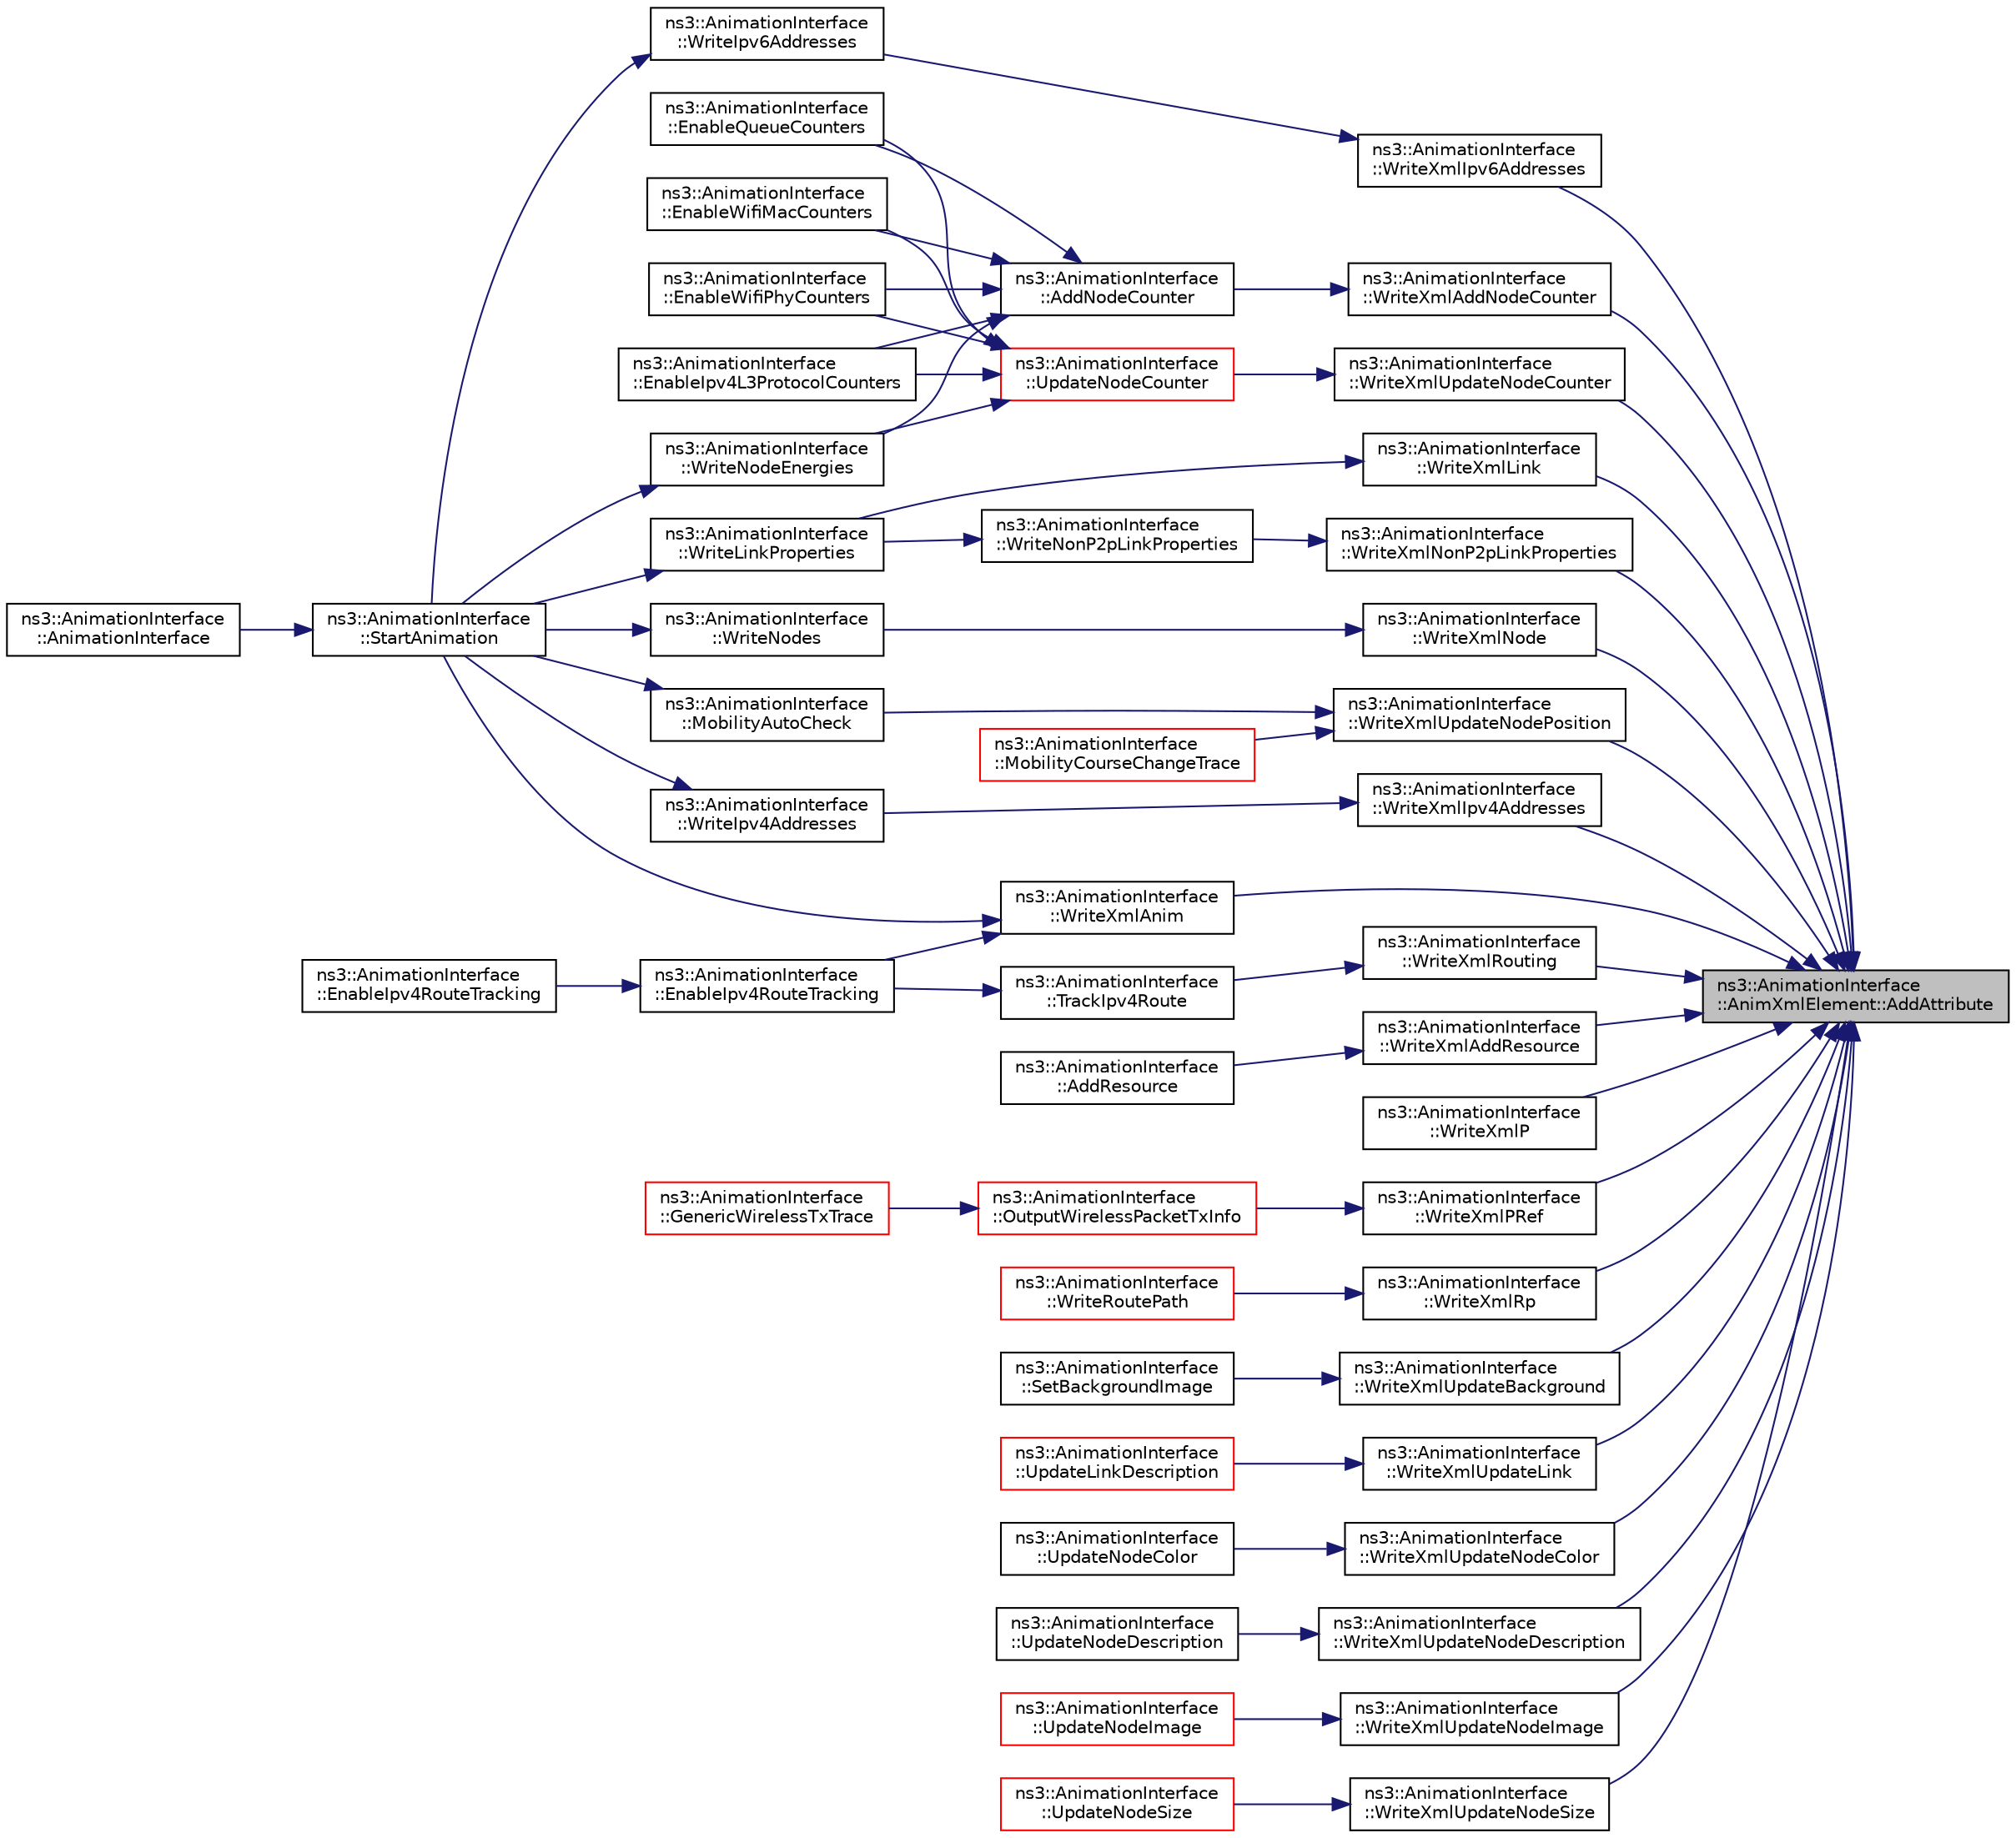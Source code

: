 digraph "ns3::AnimationInterface::AnimXmlElement::AddAttribute"
{
 // LATEX_PDF_SIZE
  edge [fontname="Helvetica",fontsize="10",labelfontname="Helvetica",labelfontsize="10"];
  node [fontname="Helvetica",fontsize="10",shape=record];
  rankdir="RL";
  Node1 [label="ns3::AnimationInterface\l::AnimXmlElement::AddAttribute",height=0.2,width=0.4,color="black", fillcolor="grey75", style="filled", fontcolor="black",tooltip="Add attribute function."];
  Node1 -> Node2 [dir="back",color="midnightblue",fontsize="10",style="solid",fontname="Helvetica"];
  Node2 [label="ns3::AnimationInterface\l::WriteXmlAddNodeCounter",height=0.2,width=0.4,color="black", fillcolor="white", style="filled",URL="$classns3_1_1_animation_interface.html#a417a6692c50cfcf2e36848b4a93fbe89",tooltip="Write XML add node counter function."];
  Node2 -> Node3 [dir="back",color="midnightblue",fontsize="10",style="solid",fontname="Helvetica"];
  Node3 [label="ns3::AnimationInterface\l::AddNodeCounter",height=0.2,width=0.4,color="black", fillcolor="white", style="filled",URL="$classns3_1_1_animation_interface.html#a09a8ba111fec10ad13f1d6ea6b5f71a1",tooltip="Setup a node counter."];
  Node3 -> Node4 [dir="back",color="midnightblue",fontsize="10",style="solid",fontname="Helvetica"];
  Node4 [label="ns3::AnimationInterface\l::EnableIpv4L3ProtocolCounters",height=0.2,width=0.4,color="black", fillcolor="white", style="filled",URL="$classns3_1_1_animation_interface.html#a4c348971ef3ec69828cf81ecb6dea2c4",tooltip="Enable tracking of Ipv4 L3 Protocol Counters such as Tx, Rx, Drop."];
  Node3 -> Node5 [dir="back",color="midnightblue",fontsize="10",style="solid",fontname="Helvetica"];
  Node5 [label="ns3::AnimationInterface\l::EnableQueueCounters",height=0.2,width=0.4,color="black", fillcolor="white", style="filled",URL="$classns3_1_1_animation_interface.html#ae521d5b7b73a3dbc990d8660a2f978a9",tooltip="Enable tracking of Queue Counters such as Enqueue, Dequeue, Queue Drops."];
  Node3 -> Node6 [dir="back",color="midnightblue",fontsize="10",style="solid",fontname="Helvetica"];
  Node6 [label="ns3::AnimationInterface\l::EnableWifiMacCounters",height=0.2,width=0.4,color="black", fillcolor="white", style="filled",URL="$classns3_1_1_animation_interface.html#aa3c65722df896f7ebd0543bbe8d8be4b",tooltip="Enable tracking of Wifi Mac Counters such as Tx, TxDrop, Rx, RxDrop."];
  Node3 -> Node7 [dir="back",color="midnightblue",fontsize="10",style="solid",fontname="Helvetica"];
  Node7 [label="ns3::AnimationInterface\l::EnableWifiPhyCounters",height=0.2,width=0.4,color="black", fillcolor="white", style="filled",URL="$classns3_1_1_animation_interface.html#a9e0e3d4c754d00f9f2030a35a664ee26",tooltip="Enable tracking of Wifi Phy Counters such as TxDrop, RxDrop."];
  Node3 -> Node8 [dir="back",color="midnightblue",fontsize="10",style="solid",fontname="Helvetica"];
  Node8 [label="ns3::AnimationInterface\l::WriteNodeEnergies",height=0.2,width=0.4,color="black", fillcolor="white", style="filled",URL="$classns3_1_1_animation_interface.html#a8a7475d05d49943291911223cc4d4276",tooltip="Write node energies function."];
  Node8 -> Node9 [dir="back",color="midnightblue",fontsize="10",style="solid",fontname="Helvetica"];
  Node9 [label="ns3::AnimationInterface\l::StartAnimation",height=0.2,width=0.4,color="black", fillcolor="white", style="filled",URL="$classns3_1_1_animation_interface.html#aed28bace6b97494e11179766449bb442",tooltip="Start animation function."];
  Node9 -> Node10 [dir="back",color="midnightblue",fontsize="10",style="solid",fontname="Helvetica"];
  Node10 [label="ns3::AnimationInterface\l::AnimationInterface",height=0.2,width=0.4,color="black", fillcolor="white", style="filled",URL="$classns3_1_1_animation_interface.html#a88af7da6eb605ec7e9d8cb3fcc8a6466",tooltip="Constructor."];
  Node1 -> Node11 [dir="back",color="midnightblue",fontsize="10",style="solid",fontname="Helvetica"];
  Node11 [label="ns3::AnimationInterface\l::WriteXmlAddResource",height=0.2,width=0.4,color="black", fillcolor="white", style="filled",URL="$classns3_1_1_animation_interface.html#a46d988e3ecd62c38ac52d91d9e90bf43",tooltip="Write XML add resource function."];
  Node11 -> Node12 [dir="back",color="midnightblue",fontsize="10",style="solid",fontname="Helvetica"];
  Node12 [label="ns3::AnimationInterface\l::AddResource",height=0.2,width=0.4,color="black", fillcolor="white", style="filled",URL="$classns3_1_1_animation_interface.html#a86f0418d9272700c196c7843a196558b",tooltip="Add a resource such as the path to an image file."];
  Node1 -> Node13 [dir="back",color="midnightblue",fontsize="10",style="solid",fontname="Helvetica"];
  Node13 [label="ns3::AnimationInterface\l::WriteXmlAnim",height=0.2,width=0.4,color="black", fillcolor="white", style="filled",URL="$classns3_1_1_animation_interface.html#a85f0c329f436169ad81b3a861b66e65b",tooltip="Write XML anim function."];
  Node13 -> Node14 [dir="back",color="midnightblue",fontsize="10",style="solid",fontname="Helvetica"];
  Node14 [label="ns3::AnimationInterface\l::EnableIpv4RouteTracking",height=0.2,width=0.4,color="black", fillcolor="white", style="filled",URL="$classns3_1_1_animation_interface.html#a98e4bbb60184f59a5643b61aaa7a25a3",tooltip="Enable tracking of the Ipv4 routing table for all Nodes."];
  Node14 -> Node15 [dir="back",color="midnightblue",fontsize="10",style="solid",fontname="Helvetica"];
  Node15 [label="ns3::AnimationInterface\l::EnableIpv4RouteTracking",height=0.2,width=0.4,color="black", fillcolor="white", style="filled",URL="$classns3_1_1_animation_interface.html#a619ed6b1b95f1f9d70805376229253d1",tooltip="Enable tracking of the Ipv4 routing table for a set of Nodes."];
  Node13 -> Node9 [dir="back",color="midnightblue",fontsize="10",style="solid",fontname="Helvetica"];
  Node1 -> Node16 [dir="back",color="midnightblue",fontsize="10",style="solid",fontname="Helvetica"];
  Node16 [label="ns3::AnimationInterface\l::WriteXmlIpv4Addresses",height=0.2,width=0.4,color="black", fillcolor="white", style="filled",URL="$classns3_1_1_animation_interface.html#abbb985d4e30f28a14a68db52d4c5caf0",tooltip="Write XML Ipv4 addresses function."];
  Node16 -> Node17 [dir="back",color="midnightblue",fontsize="10",style="solid",fontname="Helvetica"];
  Node17 [label="ns3::AnimationInterface\l::WriteIpv4Addresses",height=0.2,width=0.4,color="black", fillcolor="white", style="filled",URL="$classns3_1_1_animation_interface.html#a45b100b1e083fb646479c09448177afa",tooltip="Write IPv4 Addresses function."];
  Node17 -> Node9 [dir="back",color="midnightblue",fontsize="10",style="solid",fontname="Helvetica"];
  Node1 -> Node18 [dir="back",color="midnightblue",fontsize="10",style="solid",fontname="Helvetica"];
  Node18 [label="ns3::AnimationInterface\l::WriteXmlIpv6Addresses",height=0.2,width=0.4,color="black", fillcolor="white", style="filled",URL="$classns3_1_1_animation_interface.html#af4ad6223ac4a80fcf3cbaaa3fba64e15",tooltip="Write XML Ipv6 addresses function."];
  Node18 -> Node19 [dir="back",color="midnightblue",fontsize="10",style="solid",fontname="Helvetica"];
  Node19 [label="ns3::AnimationInterface\l::WriteIpv6Addresses",height=0.2,width=0.4,color="black", fillcolor="white", style="filled",URL="$classns3_1_1_animation_interface.html#ab7d08c1871c6b1c2858d3d536bbdcee2",tooltip="Write IPv6 Addresses function."];
  Node19 -> Node9 [dir="back",color="midnightblue",fontsize="10",style="solid",fontname="Helvetica"];
  Node1 -> Node20 [dir="back",color="midnightblue",fontsize="10",style="solid",fontname="Helvetica"];
  Node20 [label="ns3::AnimationInterface\l::WriteXmlLink",height=0.2,width=0.4,color="black", fillcolor="white", style="filled",URL="$classns3_1_1_animation_interface.html#afc4385b58dc89ec2304f4173d27d168a",tooltip="Write XML link counter function."];
  Node20 -> Node21 [dir="back",color="midnightblue",fontsize="10",style="solid",fontname="Helvetica"];
  Node21 [label="ns3::AnimationInterface\l::WriteLinkProperties",height=0.2,width=0.4,color="black", fillcolor="white", style="filled",URL="$classns3_1_1_animation_interface.html#a458296bfceb6bd8b53b4c9bf38b5fdc7",tooltip="Write link properties function."];
  Node21 -> Node9 [dir="back",color="midnightblue",fontsize="10",style="solid",fontname="Helvetica"];
  Node1 -> Node22 [dir="back",color="midnightblue",fontsize="10",style="solid",fontname="Helvetica"];
  Node22 [label="ns3::AnimationInterface\l::WriteXmlNode",height=0.2,width=0.4,color="black", fillcolor="white", style="filled",URL="$classns3_1_1_animation_interface.html#aad39fa41445e8b8241044ace1c55d773",tooltip="Write XML node function."];
  Node22 -> Node23 [dir="back",color="midnightblue",fontsize="10",style="solid",fontname="Helvetica"];
  Node23 [label="ns3::AnimationInterface\l::WriteNodes",height=0.2,width=0.4,color="black", fillcolor="white", style="filled",URL="$classns3_1_1_animation_interface.html#abf98081f1a5ff14401187b5e135aa6a9",tooltip="Write nodes function."];
  Node23 -> Node9 [dir="back",color="midnightblue",fontsize="10",style="solid",fontname="Helvetica"];
  Node1 -> Node24 [dir="back",color="midnightblue",fontsize="10",style="solid",fontname="Helvetica"];
  Node24 [label="ns3::AnimationInterface\l::WriteXmlNonP2pLinkProperties",height=0.2,width=0.4,color="black", fillcolor="white", style="filled",URL="$classns3_1_1_animation_interface.html#a94c31cf6818ca7ef58571761a5640137",tooltip="Write XML non P2P link properties function."];
  Node24 -> Node25 [dir="back",color="midnightblue",fontsize="10",style="solid",fontname="Helvetica"];
  Node25 [label="ns3::AnimationInterface\l::WriteNonP2pLinkProperties",height=0.2,width=0.4,color="black", fillcolor="white", style="filled",URL="$classns3_1_1_animation_interface.html#a7b7b440a439803c362f86201dd36d091",tooltip="Write non P2P link properties function."];
  Node25 -> Node21 [dir="back",color="midnightblue",fontsize="10",style="solid",fontname="Helvetica"];
  Node1 -> Node26 [dir="back",color="midnightblue",fontsize="10",style="solid",fontname="Helvetica"];
  Node26 [label="ns3::AnimationInterface\l::WriteXmlP",height=0.2,width=0.4,color="black", fillcolor="white", style="filled",URL="$classns3_1_1_animation_interface.html#ae5fa23ae9ef335ae051377d71ed69b88",tooltip="Write XMLP function."];
  Node1 -> Node27 [dir="back",color="midnightblue",fontsize="10",style="solid",fontname="Helvetica"];
  Node27 [label="ns3::AnimationInterface\l::WriteXmlPRef",height=0.2,width=0.4,color="black", fillcolor="white", style="filled",URL="$classns3_1_1_animation_interface.html#a439bf881b558e2aa294c070ed0472e35",tooltip="Write XMLP Ref function."];
  Node27 -> Node28 [dir="back",color="midnightblue",fontsize="10",style="solid",fontname="Helvetica"];
  Node28 [label="ns3::AnimationInterface\l::OutputWirelessPacketTxInfo",height=0.2,width=0.4,color="red", fillcolor="white", style="filled",URL="$classns3_1_1_animation_interface.html#a473fae6007101c1b553231084eff90b3",tooltip="Output wireless packet transmit info."];
  Node28 -> Node29 [dir="back",color="midnightblue",fontsize="10",style="solid",fontname="Helvetica"];
  Node29 [label="ns3::AnimationInterface\l::GenericWirelessTxTrace",height=0.2,width=0.4,color="red", fillcolor="white", style="filled",URL="$classns3_1_1_animation_interface.html#a1a0a1b2f00918cdccb9893f044b73da3",tooltip="Generic wireless transmit trace function."];
  Node1 -> Node41 [dir="back",color="midnightblue",fontsize="10",style="solid",fontname="Helvetica"];
  Node41 [label="ns3::AnimationInterface\l::WriteXmlRouting",height=0.2,width=0.4,color="black", fillcolor="white", style="filled",URL="$classns3_1_1_animation_interface.html#a23e83b186cb58b87dce973c8ee3dd0bb",tooltip="Write XML routing function."];
  Node41 -> Node42 [dir="back",color="midnightblue",fontsize="10",style="solid",fontname="Helvetica"];
  Node42 [label="ns3::AnimationInterface\l::TrackIpv4Route",height=0.2,width=0.4,color="black", fillcolor="white", style="filled",URL="$classns3_1_1_animation_interface.html#a9af10e9e963b8bcd3eae43d63025dac0",tooltip="Track IPv4 router function."];
  Node42 -> Node14 [dir="back",color="midnightblue",fontsize="10",style="solid",fontname="Helvetica"];
  Node1 -> Node43 [dir="back",color="midnightblue",fontsize="10",style="solid",fontname="Helvetica"];
  Node43 [label="ns3::AnimationInterface\l::WriteXmlRp",height=0.2,width=0.4,color="black", fillcolor="white", style="filled",URL="$classns3_1_1_animation_interface.html#aa4bfb211be7de2540f558481d888b033",tooltip="Write XMLRP function."];
  Node43 -> Node44 [dir="back",color="midnightblue",fontsize="10",style="solid",fontname="Helvetica"];
  Node44 [label="ns3::AnimationInterface\l::WriteRoutePath",height=0.2,width=0.4,color="red", fillcolor="white", style="filled",URL="$classns3_1_1_animation_interface.html#a372eeb3ffb6c70549acfe075d1725721",tooltip="Write route path function."];
  Node1 -> Node46 [dir="back",color="midnightblue",fontsize="10",style="solid",fontname="Helvetica"];
  Node46 [label="ns3::AnimationInterface\l::WriteXmlUpdateBackground",height=0.2,width=0.4,color="black", fillcolor="white", style="filled",URL="$classns3_1_1_animation_interface.html#ad1ced65e3b97eb485d40bf6644e843f4",tooltip="Write XML update background function."];
  Node46 -> Node47 [dir="back",color="midnightblue",fontsize="10",style="solid",fontname="Helvetica"];
  Node47 [label="ns3::AnimationInterface\l::SetBackgroundImage",height=0.2,width=0.4,color="black", fillcolor="white", style="filled",URL="$classns3_1_1_animation_interface.html#abe3918b883455cb87fdc89ff7b69ed59",tooltip="Helper function to set the background image."];
  Node1 -> Node48 [dir="back",color="midnightblue",fontsize="10",style="solid",fontname="Helvetica"];
  Node48 [label="ns3::AnimationInterface\l::WriteXmlUpdateLink",height=0.2,width=0.4,color="black", fillcolor="white", style="filled",URL="$classns3_1_1_animation_interface.html#add8c87f28548efdb811b6472225e362c",tooltip="Write XML update link counter function."];
  Node48 -> Node49 [dir="back",color="midnightblue",fontsize="10",style="solid",fontname="Helvetica"];
  Node49 [label="ns3::AnimationInterface\l::UpdateLinkDescription",height=0.2,width=0.4,color="red", fillcolor="white", style="filled",URL="$classns3_1_1_animation_interface.html#a6e85be8d6af4296c0ea3c914c06d5944",tooltip="Helper function to update the description for a link."];
  Node1 -> Node51 [dir="back",color="midnightblue",fontsize="10",style="solid",fontname="Helvetica"];
  Node51 [label="ns3::AnimationInterface\l::WriteXmlUpdateNodeColor",height=0.2,width=0.4,color="black", fillcolor="white", style="filled",URL="$classns3_1_1_animation_interface.html#ab6d84fe55ce16113db56ddb81a4054fa",tooltip="Write XML update node color function."];
  Node51 -> Node52 [dir="back",color="midnightblue",fontsize="10",style="solid",fontname="Helvetica"];
  Node52 [label="ns3::AnimationInterface\l::UpdateNodeColor",height=0.2,width=0.4,color="black", fillcolor="white", style="filled",URL="$classns3_1_1_animation_interface.html#a75ea0f6144a851e84dc698456ffbc945",tooltip="Helper function to update the node color."];
  Node1 -> Node53 [dir="back",color="midnightblue",fontsize="10",style="solid",fontname="Helvetica"];
  Node53 [label="ns3::AnimationInterface\l::WriteXmlUpdateNodeCounter",height=0.2,width=0.4,color="black", fillcolor="white", style="filled",URL="$classns3_1_1_animation_interface.html#a73b7fb0dac81671339eb8130ad157607",tooltip="Write XML update node counter function."];
  Node53 -> Node54 [dir="back",color="midnightblue",fontsize="10",style="solid",fontname="Helvetica"];
  Node54 [label="ns3::AnimationInterface\l::UpdateNodeCounter",height=0.2,width=0.4,color="red", fillcolor="white", style="filled",URL="$classns3_1_1_animation_interface.html#a3a4739fd963384b6e3ded75124c03e15",tooltip="Helper function to update a node's counter referenced by the nodeCounterId."];
  Node54 -> Node4 [dir="back",color="midnightblue",fontsize="10",style="solid",fontname="Helvetica"];
  Node54 -> Node5 [dir="back",color="midnightblue",fontsize="10",style="solid",fontname="Helvetica"];
  Node54 -> Node6 [dir="back",color="midnightblue",fontsize="10",style="solid",fontname="Helvetica"];
  Node54 -> Node7 [dir="back",color="midnightblue",fontsize="10",style="solid",fontname="Helvetica"];
  Node54 -> Node8 [dir="back",color="midnightblue",fontsize="10",style="solid",fontname="Helvetica"];
  Node1 -> Node61 [dir="back",color="midnightblue",fontsize="10",style="solid",fontname="Helvetica"];
  Node61 [label="ns3::AnimationInterface\l::WriteXmlUpdateNodeDescription",height=0.2,width=0.4,color="black", fillcolor="white", style="filled",URL="$classns3_1_1_animation_interface.html#a8f76a390d9011d2effb215d5a4b25490",tooltip="Write XML update node description function."];
  Node61 -> Node62 [dir="back",color="midnightblue",fontsize="10",style="solid",fontname="Helvetica"];
  Node62 [label="ns3::AnimationInterface\l::UpdateNodeDescription",height=0.2,width=0.4,color="black", fillcolor="white", style="filled",URL="$classns3_1_1_animation_interface.html#a093c37cd9802c236d441bcefba436a71",tooltip="Helper function to update the description for a given node."];
  Node1 -> Node63 [dir="back",color="midnightblue",fontsize="10",style="solid",fontname="Helvetica"];
  Node63 [label="ns3::AnimationInterface\l::WriteXmlUpdateNodeImage",height=0.2,width=0.4,color="black", fillcolor="white", style="filled",URL="$classns3_1_1_animation_interface.html#ad68ff1046294cd206e29c73ad8eb48f4",tooltip="Write XML update node image function."];
  Node63 -> Node64 [dir="back",color="midnightblue",fontsize="10",style="solid",fontname="Helvetica"];
  Node64 [label="ns3::AnimationInterface\l::UpdateNodeImage",height=0.2,width=0.4,color="red", fillcolor="white", style="filled",URL="$classns3_1_1_animation_interface.html#a52d452668baff3587273d6137f1a2f47",tooltip="Helper function to update the image of a node."];
  Node1 -> Node65 [dir="back",color="midnightblue",fontsize="10",style="solid",fontname="Helvetica"];
  Node65 [label="ns3::AnimationInterface\l::WriteXmlUpdateNodePosition",height=0.2,width=0.4,color="black", fillcolor="white", style="filled",URL="$classns3_1_1_animation_interface.html#aecbb0a0c0f818ad72b78e164bb6549dc",tooltip="Write XML update node position function."];
  Node65 -> Node66 [dir="back",color="midnightblue",fontsize="10",style="solid",fontname="Helvetica"];
  Node66 [label="ns3::AnimationInterface\l::MobilityAutoCheck",height=0.2,width=0.4,color="black", fillcolor="white", style="filled",URL="$classns3_1_1_animation_interface.html#a23e31bf019017e94d49dd139718e93f4",tooltip="Mobility auto check function."];
  Node66 -> Node9 [dir="back",color="midnightblue",fontsize="10",style="solid",fontname="Helvetica"];
  Node65 -> Node67 [dir="back",color="midnightblue",fontsize="10",style="solid",fontname="Helvetica"];
  Node67 [label="ns3::AnimationInterface\l::MobilityCourseChangeTrace",height=0.2,width=0.4,color="red", fillcolor="white", style="filled",URL="$classns3_1_1_animation_interface.html#aa1b50061a3743f10ef7c2c59040022e4",tooltip="Mobility course change trace function."];
  Node1 -> Node68 [dir="back",color="midnightblue",fontsize="10",style="solid",fontname="Helvetica"];
  Node68 [label="ns3::AnimationInterface\l::WriteXmlUpdateNodeSize",height=0.2,width=0.4,color="black", fillcolor="white", style="filled",URL="$classns3_1_1_animation_interface.html#ad569ecd3c31c8bf1cd99098165b702b2",tooltip="Write XML update node size function."];
  Node68 -> Node69 [dir="back",color="midnightblue",fontsize="10",style="solid",fontname="Helvetica"];
  Node69 [label="ns3::AnimationInterface\l::UpdateNodeSize",height=0.2,width=0.4,color="red", fillcolor="white", style="filled",URL="$classns3_1_1_animation_interface.html#a95060ce2565165f5f25a00340bb9a0c1",tooltip="Helper function to update the size of a node."];
}
